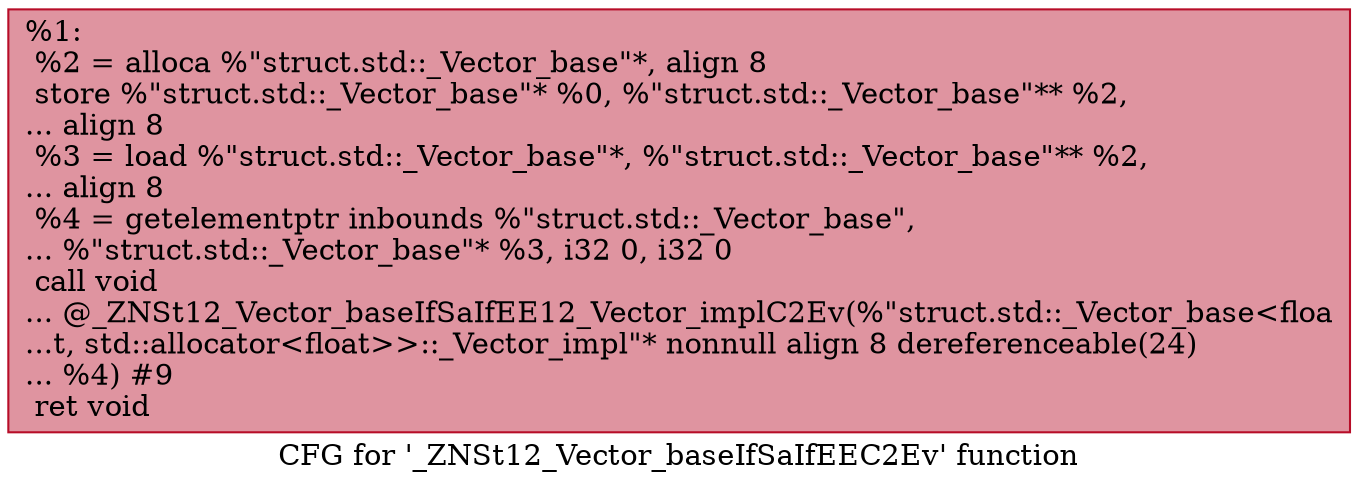 digraph "CFG for '_ZNSt12_Vector_baseIfSaIfEEC2Ev' function" {
	label="CFG for '_ZNSt12_Vector_baseIfSaIfEEC2Ev' function";

	Node0x55a6d765e2a0 [shape=record,color="#b70d28ff", style=filled, fillcolor="#b70d2870",label="{%1:\l  %2 = alloca %\"struct.std::_Vector_base\"*, align 8\l  store %\"struct.std::_Vector_base\"* %0, %\"struct.std::_Vector_base\"** %2,\l... align 8\l  %3 = load %\"struct.std::_Vector_base\"*, %\"struct.std::_Vector_base\"** %2,\l... align 8\l  %4 = getelementptr inbounds %\"struct.std::_Vector_base\",\l... %\"struct.std::_Vector_base\"* %3, i32 0, i32 0\l  call void\l... @_ZNSt12_Vector_baseIfSaIfEE12_Vector_implC2Ev(%\"struct.std::_Vector_base\<floa\l...t, std::allocator\<float\>\>::_Vector_impl\"* nonnull align 8 dereferenceable(24)\l... %4) #9\l  ret void\l}"];
}
